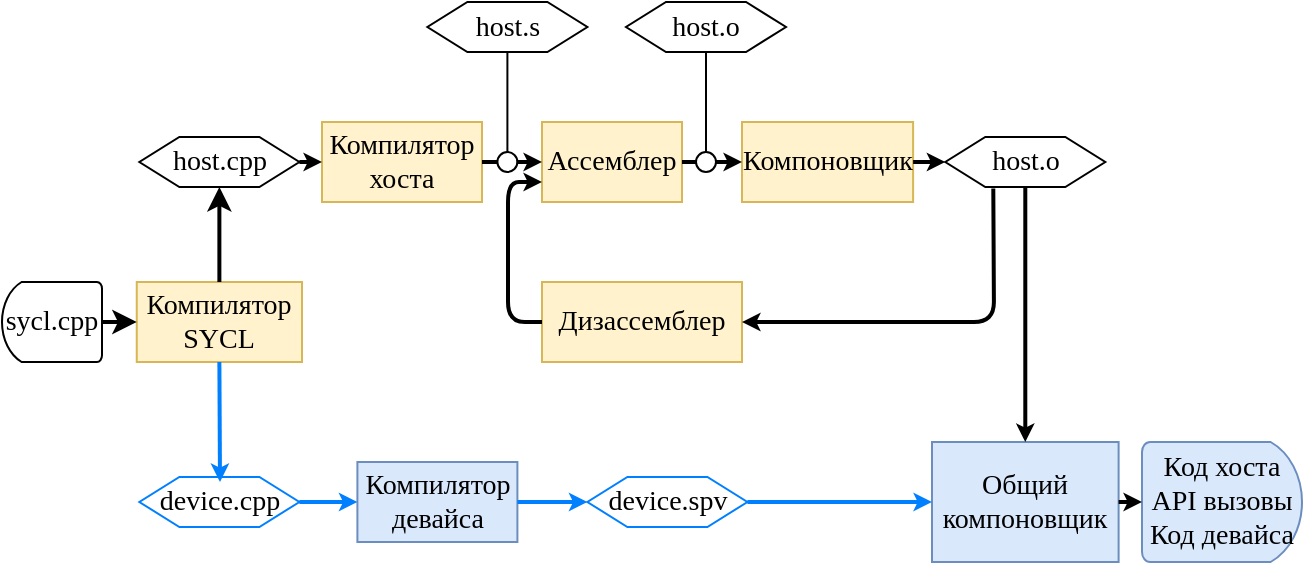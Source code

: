 <mxGraphModel dx="1066" dy="676" grid="1" gridSize="10" guides="1" tooltips="1" connect="1" arrows="1" fold="1" page="1" pageScale="1" pageWidth="650" pageHeight="1654" math="0" shadow="0">
  <root>
    <mxCell id="0"/>
    <mxCell id="1" parent="0"/>
    <mxCell id="tXKy9SH-aUvWyKXNc3tE-34" value="&lt;font style=&quot;font-size: 14px;&quot;&gt;sycl.cpp&lt;/font&gt;" style="strokeWidth=1;html=1;shape=mxgraph.flowchart.delay;whiteSpace=wrap;direction=west;fontFamily=Times New Roman;fontSize=14;" vertex="1" parent="1">
      <mxGeometry y="160" width="50" height="40" as="geometry"/>
    </mxCell>
    <mxCell id="tXKy9SH-aUvWyKXNc3tE-35" value="Компилятор SYCL" style="rounded=0;whiteSpace=wrap;html=1;fontFamily=Times New Roman;fontSize=14;fillColor=#fff2cc;strokeColor=#d6b656;" vertex="1" parent="1">
      <mxGeometry x="67.38" y="160" width="82.62" height="40" as="geometry"/>
    </mxCell>
    <mxCell id="tXKy9SH-aUvWyKXNc3tE-36" value="Компилятор&lt;br style=&quot;font-size: 14px;&quot;&gt;хоста" style="rounded=0;whiteSpace=wrap;html=1;fontFamily=Times New Roman;fontSize=14;fillColor=#fff2cc;strokeColor=#d6b656;" vertex="1" parent="1">
      <mxGeometry x="160" y="80" width="80" height="40" as="geometry"/>
    </mxCell>
    <mxCell id="tXKy9SH-aUvWyKXNc3tE-37" value="Ассемблер" style="rounded=0;whiteSpace=wrap;html=1;fontFamily=Times New Roman;fontSize=14;fillColor=#fff2cc;strokeColor=#d6b656;" vertex="1" parent="1">
      <mxGeometry x="270" y="80" width="70" height="40" as="geometry"/>
    </mxCell>
    <mxCell id="tXKy9SH-aUvWyKXNc3tE-38" value="Компоновщик" style="rounded=0;whiteSpace=wrap;html=1;fontFamily=Times New Roman;fontSize=14;fillColor=#fff2cc;strokeColor=#d6b656;" vertex="1" parent="1">
      <mxGeometry x="370" y="80" width="85.55" height="40" as="geometry"/>
    </mxCell>
    <mxCell id="tXKy9SH-aUvWyKXNc3tE-39" value="Общий компоновщик" style="rounded=0;whiteSpace=wrap;html=1;fontFamily=Times New Roman;fontSize=14;fillColor=#dae8fc;strokeColor=#6c8ebf;" vertex="1" parent="1">
      <mxGeometry x="465" y="240" width="93.3" height="60" as="geometry"/>
    </mxCell>
    <mxCell id="tXKy9SH-aUvWyKXNc3tE-40" value="Код хоста&lt;br style=&quot;font-size: 14px;&quot;&gt;API вызовы&lt;br style=&quot;font-size: 14px;&quot;&gt;Код девайса" style="strokeWidth=1;html=1;shape=mxgraph.flowchart.delay;whiteSpace=wrap;fontFamily=Times New Roman;fontSize=14;fillColor=#dae8fc;strokeColor=#6c8ebf;" vertex="1" parent="1">
      <mxGeometry x="570" y="240" width="80" height="60" as="geometry"/>
    </mxCell>
    <mxCell id="tXKy9SH-aUvWyKXNc3tE-41" value="Компилятор&lt;br style=&quot;font-size: 14px;&quot;&gt;девайса" style="rounded=0;whiteSpace=wrap;html=1;fontFamily=Times New Roman;fontSize=14;fillColor=#dae8fc;strokeColor=#6c8ebf;" vertex="1" parent="1">
      <mxGeometry x="177.7" y="250" width="80" height="40" as="geometry"/>
    </mxCell>
    <mxCell id="tXKy9SH-aUvWyKXNc3tE-44" value="host.s" style="shape=hexagon;perimeter=hexagonPerimeter2;whiteSpace=wrap;html=1;fixedSize=1;fontFamily=Times New Roman;fontSize=14;strokeColor=#000000;strokeWidth=1;" vertex="1" parent="1">
      <mxGeometry x="212.7" y="20" width="80" height="25" as="geometry"/>
    </mxCell>
    <mxCell id="tXKy9SH-aUvWyKXNc3tE-45" value="host.cpp" style="shape=hexagon;perimeter=hexagonPerimeter2;whiteSpace=wrap;html=1;fixedSize=1;fontFamily=Times New Roman;fontSize=14;strokeColor=#000000;strokeWidth=1;" vertex="1" parent="1">
      <mxGeometry x="68.69" y="87.5" width="80" height="25" as="geometry"/>
    </mxCell>
    <mxCell id="tXKy9SH-aUvWyKXNc3tE-46" value="host.o" style="shape=hexagon;perimeter=hexagonPerimeter2;whiteSpace=wrap;html=1;fixedSize=1;fontFamily=Times New Roman;fontSize=14;strokeColor=#000000;strokeWidth=1;" vertex="1" parent="1">
      <mxGeometry x="312" y="20" width="80" height="25" as="geometry"/>
    </mxCell>
    <mxCell id="tXKy9SH-aUvWyKXNc3tE-47" value="host.o" style="shape=hexagon;perimeter=hexagonPerimeter2;whiteSpace=wrap;html=1;fixedSize=1;fontFamily=Times New Roman;fontSize=14;strokeColor=#000000;strokeWidth=1;" vertex="1" parent="1">
      <mxGeometry x="471.65" y="87.5" width="80" height="25" as="geometry"/>
    </mxCell>
    <mxCell id="tXKy9SH-aUvWyKXNc3tE-48" value="Дизассемблер" style="rounded=0;whiteSpace=wrap;html=1;fontFamily=Times New Roman;fontSize=14;fillColor=#fff2cc;strokeColor=#d6b656;" vertex="1" parent="1">
      <mxGeometry x="270" y="160" width="100" height="40" as="geometry"/>
    </mxCell>
    <mxCell id="tXKy9SH-aUvWyKXNc3tE-49" value="" style="endArrow=classic;html=1;fontSize=14;exitX=0;exitY=0.5;exitDx=0;exitDy=0;exitPerimeter=0;entryX=0;entryY=0.5;entryDx=0;entryDy=0;strokeWidth=2;" edge="1" parent="1" source="tXKy9SH-aUvWyKXNc3tE-34" target="tXKy9SH-aUvWyKXNc3tE-35">
      <mxGeometry width="50" height="50" relative="1" as="geometry">
        <mxPoint x="180" y="40" as="sourcePoint"/>
        <mxPoint x="230" y="-10" as="targetPoint"/>
      </mxGeometry>
    </mxCell>
    <mxCell id="tXKy9SH-aUvWyKXNc3tE-50" value="" style="endArrow=classic;html=1;fontSize=14;strokeWidth=2;exitX=0.5;exitY=0;exitDx=0;exitDy=0;entryX=0.5;entryY=1;entryDx=0;entryDy=0;" edge="1" parent="1" source="tXKy9SH-aUvWyKXNc3tE-35" target="tXKy9SH-aUvWyKXNc3tE-45">
      <mxGeometry width="50" height="50" relative="1" as="geometry">
        <mxPoint x="180" y="40" as="sourcePoint"/>
        <mxPoint x="230" y="-10" as="targetPoint"/>
      </mxGeometry>
    </mxCell>
    <mxCell id="tXKy9SH-aUvWyKXNc3tE-51" value="device.spv" style="shape=hexagon;perimeter=hexagonPerimeter2;whiteSpace=wrap;html=1;fixedSize=1;fontFamily=Times New Roman;fontSize=14;strokeWidth=1;strokeColor=#007FFF;" vertex="1" parent="1">
      <mxGeometry x="292.7" y="257.5" width="80" height="25" as="geometry"/>
    </mxCell>
    <mxCell id="tXKy9SH-aUvWyKXNc3tE-52" value="device.cpp" style="shape=hexagon;perimeter=hexagonPerimeter2;whiteSpace=wrap;html=1;fixedSize=1;fontFamily=Times New Roman;fontSize=14;strokeWidth=1;strokeColor=#007FFF;" vertex="1" parent="1">
      <mxGeometry x="68.69" y="257.5" width="80" height="25" as="geometry"/>
    </mxCell>
    <mxCell id="tXKy9SH-aUvWyKXNc3tE-53" value="" style="endArrow=classic;html=1;fontSize=14;strokeWidth=2;exitX=1;exitY=0.5;exitDx=0;exitDy=0;entryX=0;entryY=0.5;entryDx=0;entryDy=0;jumpSize=6;startSize=5;endSize=3;" edge="1" parent="1" source="tXKy9SH-aUvWyKXNc3tE-45" target="tXKy9SH-aUvWyKXNc3tE-36">
      <mxGeometry width="50" height="50" relative="1" as="geometry">
        <mxPoint x="130" as="sourcePoint"/>
        <mxPoint x="180" y="-50" as="targetPoint"/>
      </mxGeometry>
    </mxCell>
    <mxCell id="tXKy9SH-aUvWyKXNc3tE-58" value="" style="ellipse;whiteSpace=wrap;html=1;aspect=fixed;fontSize=14;" vertex="1" parent="1">
      <mxGeometry x="247.7" y="95" width="10" height="10" as="geometry"/>
    </mxCell>
    <mxCell id="tXKy9SH-aUvWyKXNc3tE-59" value="" style="ellipse;whiteSpace=wrap;html=1;aspect=fixed;fontSize=14;" vertex="1" parent="1">
      <mxGeometry x="347" y="95" width="10" height="10" as="geometry"/>
    </mxCell>
    <mxCell id="tXKy9SH-aUvWyKXNc3tE-60" value="" style="endArrow=none;html=1;fontSize=14;startSize=5;endSize=3;strokeWidth=1;exitX=0.5;exitY=0;exitDx=0;exitDy=0;entryX=0.5;entryY=1;entryDx=0;entryDy=0;" edge="1" parent="1" source="tXKy9SH-aUvWyKXNc3tE-58" target="tXKy9SH-aUvWyKXNc3tE-44">
      <mxGeometry width="50" height="50" relative="1" as="geometry">
        <mxPoint x="290" y="140" as="sourcePoint"/>
        <mxPoint x="340" y="90" as="targetPoint"/>
      </mxGeometry>
    </mxCell>
    <mxCell id="tXKy9SH-aUvWyKXNc3tE-61" value="" style="endArrow=none;html=1;fontSize=14;startSize=5;endSize=3;strokeWidth=1;entryX=0.5;entryY=1;entryDx=0;entryDy=0;exitX=0.5;exitY=0;exitDx=0;exitDy=0;" edge="1" parent="1" source="tXKy9SH-aUvWyKXNc3tE-59" target="tXKy9SH-aUvWyKXNc3tE-46">
      <mxGeometry width="50" height="50" relative="1" as="geometry">
        <mxPoint x="290" y="140" as="sourcePoint"/>
        <mxPoint x="340" y="90" as="targetPoint"/>
      </mxGeometry>
    </mxCell>
    <mxCell id="tXKy9SH-aUvWyKXNc3tE-62" value="" style="endArrow=classic;html=1;fontSize=14;startSize=5;endSize=3;strokeWidth=2;entryX=0;entryY=0.5;entryDx=0;entryDy=0;exitX=0.965;exitY=0.498;exitDx=0;exitDy=0;exitPerimeter=0;" edge="1" parent="1" source="tXKy9SH-aUvWyKXNc3tE-58" target="tXKy9SH-aUvWyKXNc3tE-37">
      <mxGeometry width="50" height="50" relative="1" as="geometry">
        <mxPoint x="260" y="100" as="sourcePoint"/>
        <mxPoint x="340" y="90" as="targetPoint"/>
      </mxGeometry>
    </mxCell>
    <mxCell id="tXKy9SH-aUvWyKXNc3tE-63" value="" style="endArrow=none;html=1;fontSize=14;startSize=5;endSize=3;strokeWidth=2;exitX=1;exitY=0.5;exitDx=0;exitDy=0;entryX=0;entryY=0.5;entryDx=0;entryDy=0;" edge="1" parent="1" source="tXKy9SH-aUvWyKXNc3tE-36" target="tXKy9SH-aUvWyKXNc3tE-58">
      <mxGeometry width="50" height="50" relative="1" as="geometry">
        <mxPoint x="260" y="130" as="sourcePoint"/>
        <mxPoint x="310" y="80" as="targetPoint"/>
      </mxGeometry>
    </mxCell>
    <mxCell id="tXKy9SH-aUvWyKXNc3tE-64" value="" style="endArrow=none;html=1;fontSize=14;startSize=5;endSize=3;strokeWidth=2;exitX=1;exitY=0.5;exitDx=0;exitDy=0;entryX=0;entryY=0.5;entryDx=0;entryDy=0;" edge="1" parent="1" source="tXKy9SH-aUvWyKXNc3tE-37" target="tXKy9SH-aUvWyKXNc3tE-59">
      <mxGeometry width="50" height="50" relative="1" as="geometry">
        <mxPoint x="260" y="130" as="sourcePoint"/>
        <mxPoint x="310" y="80" as="targetPoint"/>
      </mxGeometry>
    </mxCell>
    <mxCell id="tXKy9SH-aUvWyKXNc3tE-65" value="" style="endArrow=classic;html=1;fontSize=14;startSize=5;endSize=3;strokeWidth=2;exitX=1;exitY=0.5;exitDx=0;exitDy=0;entryX=0;entryY=0.5;entryDx=0;entryDy=0;" edge="1" parent="1" source="tXKy9SH-aUvWyKXNc3tE-59" target="tXKy9SH-aUvWyKXNc3tE-38">
      <mxGeometry width="50" height="50" relative="1" as="geometry">
        <mxPoint x="260" y="130" as="sourcePoint"/>
        <mxPoint x="310" y="80" as="targetPoint"/>
      </mxGeometry>
    </mxCell>
    <mxCell id="tXKy9SH-aUvWyKXNc3tE-66" value="" style="endArrow=classic;html=1;fontSize=14;startSize=5;endSize=3;strokeWidth=2;exitX=1;exitY=0.5;exitDx=0;exitDy=0;entryX=0;entryY=0.5;entryDx=0;entryDy=0;" edge="1" parent="1" source="tXKy9SH-aUvWyKXNc3tE-38" target="tXKy9SH-aUvWyKXNc3tE-47">
      <mxGeometry width="50" height="50" relative="1" as="geometry">
        <mxPoint x="370" y="110" as="sourcePoint"/>
        <mxPoint x="420" y="60" as="targetPoint"/>
      </mxGeometry>
    </mxCell>
    <mxCell id="tXKy9SH-aUvWyKXNc3tE-67" value="" style="endArrow=classic;html=1;fontSize=14;startSize=5;endSize=3;strokeWidth=2;exitX=0.5;exitY=1;exitDx=0;exitDy=0;entryX=0.5;entryY=0;entryDx=0;entryDy=0;" edge="1" parent="1" source="tXKy9SH-aUvWyKXNc3tE-47" target="tXKy9SH-aUvWyKXNc3tE-39">
      <mxGeometry width="50" height="50" relative="1" as="geometry">
        <mxPoint x="370" y="90" as="sourcePoint"/>
        <mxPoint x="420" y="40" as="targetPoint"/>
      </mxGeometry>
    </mxCell>
    <mxCell id="tXKy9SH-aUvWyKXNc3tE-68" value="" style="endArrow=classic;html=1;fontSize=14;startSize=5;endSize=3;strokeWidth=2;exitX=0.3;exitY=1.029;exitDx=0;exitDy=0;exitPerimeter=0;entryX=1;entryY=0.5;entryDx=0;entryDy=0;" edge="1" parent="1" source="tXKy9SH-aUvWyKXNc3tE-47" target="tXKy9SH-aUvWyKXNc3tE-48">
      <mxGeometry width="50" height="50" relative="1" as="geometry">
        <mxPoint x="370" y="210" as="sourcePoint"/>
        <mxPoint x="420" y="160" as="targetPoint"/>
        <Array as="points">
          <mxPoint x="496" y="180"/>
        </Array>
      </mxGeometry>
    </mxCell>
    <mxCell id="tXKy9SH-aUvWyKXNc3tE-69" value="" style="endArrow=classic;html=1;fontSize=14;startSize=5;endSize=3;strokeWidth=2;entryX=0;entryY=0.75;entryDx=0;entryDy=0;exitX=0;exitY=0.5;exitDx=0;exitDy=0;" edge="1" parent="1" source="tXKy9SH-aUvWyKXNc3tE-48" target="tXKy9SH-aUvWyKXNc3tE-37">
      <mxGeometry width="50" height="50" relative="1" as="geometry">
        <mxPoint x="370" y="210" as="sourcePoint"/>
        <mxPoint x="420" y="160" as="targetPoint"/>
        <Array as="points">
          <mxPoint x="253" y="180"/>
          <mxPoint x="253" y="110"/>
        </Array>
      </mxGeometry>
    </mxCell>
    <mxCell id="tXKy9SH-aUvWyKXNc3tE-70" value="" style="endArrow=classic;html=1;fontSize=14;startSize=5;endSize=3;strokeWidth=2;exitX=0.5;exitY=1;exitDx=0;exitDy=0;strokeColor=#007FFF;" edge="1" parent="1" source="tXKy9SH-aUvWyKXNc3tE-35">
      <mxGeometry width="50" height="50" relative="1" as="geometry">
        <mxPoint x="370" y="200" as="sourcePoint"/>
        <mxPoint x="109" y="260" as="targetPoint"/>
      </mxGeometry>
    </mxCell>
    <mxCell id="tXKy9SH-aUvWyKXNc3tE-71" value="" style="endArrow=classic;html=1;fontSize=14;startSize=5;endSize=3;strokeWidth=2;exitX=1;exitY=0.5;exitDx=0;exitDy=0;entryX=0;entryY=0.5;entryDx=0;entryDy=0;strokeColor=#007FFF;" edge="1" parent="1" source="tXKy9SH-aUvWyKXNc3tE-52" target="tXKy9SH-aUvWyKXNc3tE-41">
      <mxGeometry width="50" height="50" relative="1" as="geometry">
        <mxPoint x="370" y="200" as="sourcePoint"/>
        <mxPoint x="420" y="150" as="targetPoint"/>
      </mxGeometry>
    </mxCell>
    <mxCell id="tXKy9SH-aUvWyKXNc3tE-72" value="" style="endArrow=classic;html=1;fontSize=14;startSize=5;endSize=3;strokeWidth=2;exitX=1;exitY=0.5;exitDx=0;exitDy=0;entryX=0;entryY=0.5;entryDx=0;entryDy=0;strokeColor=#007FFF;" edge="1" parent="1" source="tXKy9SH-aUvWyKXNc3tE-41" target="tXKy9SH-aUvWyKXNc3tE-51">
      <mxGeometry width="50" height="50" relative="1" as="geometry">
        <mxPoint x="370" y="200" as="sourcePoint"/>
        <mxPoint x="420" y="150" as="targetPoint"/>
      </mxGeometry>
    </mxCell>
    <mxCell id="tXKy9SH-aUvWyKXNc3tE-73" value="" style="endArrow=classic;html=1;fontSize=14;startSize=5;endSize=3;strokeWidth=2;exitX=1;exitY=0.5;exitDx=0;exitDy=0;entryX=0;entryY=0.5;entryDx=0;entryDy=0;strokeColor=#007FFF;" edge="1" parent="1" source="tXKy9SH-aUvWyKXNc3tE-51" target="tXKy9SH-aUvWyKXNc3tE-39">
      <mxGeometry width="50" height="50" relative="1" as="geometry">
        <mxPoint x="370" y="200" as="sourcePoint"/>
        <mxPoint x="420" y="150" as="targetPoint"/>
      </mxGeometry>
    </mxCell>
    <mxCell id="tXKy9SH-aUvWyKXNc3tE-74" value="" style="endArrow=classic;html=1;fontSize=14;startSize=5;endSize=3;strokeWidth=2;exitX=1;exitY=0.5;exitDx=0;exitDy=0;" edge="1" parent="1" source="tXKy9SH-aUvWyKXNc3tE-39" target="tXKy9SH-aUvWyKXNc3tE-40">
      <mxGeometry width="50" height="50" relative="1" as="geometry">
        <mxPoint x="330" y="200" as="sourcePoint"/>
        <mxPoint x="380" y="150" as="targetPoint"/>
      </mxGeometry>
    </mxCell>
  </root>
</mxGraphModel>
